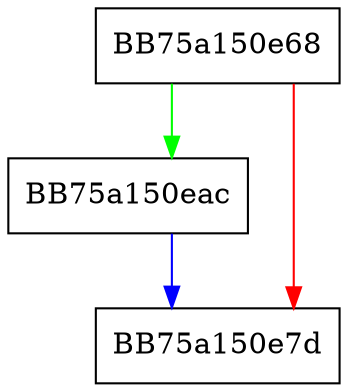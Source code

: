 digraph CreateInstance {
  node [shape="box"];
  graph [splines=ortho];
  BB75a150e68 -> BB75a150eac [color="green"];
  BB75a150e68 -> BB75a150e7d [color="red"];
  BB75a150eac -> BB75a150e7d [color="blue"];
}